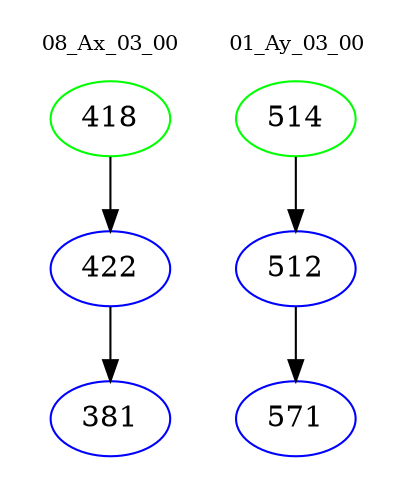 digraph{
subgraph cluster_0 {
color = white
label = "08_Ax_03_00";
fontsize=10;
T0_418 [label="418", color="green"]
T0_418 -> T0_422 [color="black"]
T0_422 [label="422", color="blue"]
T0_422 -> T0_381 [color="black"]
T0_381 [label="381", color="blue"]
}
subgraph cluster_1 {
color = white
label = "01_Ay_03_00";
fontsize=10;
T1_514 [label="514", color="green"]
T1_514 -> T1_512 [color="black"]
T1_512 [label="512", color="blue"]
T1_512 -> T1_571 [color="black"]
T1_571 [label="571", color="blue"]
}
}
